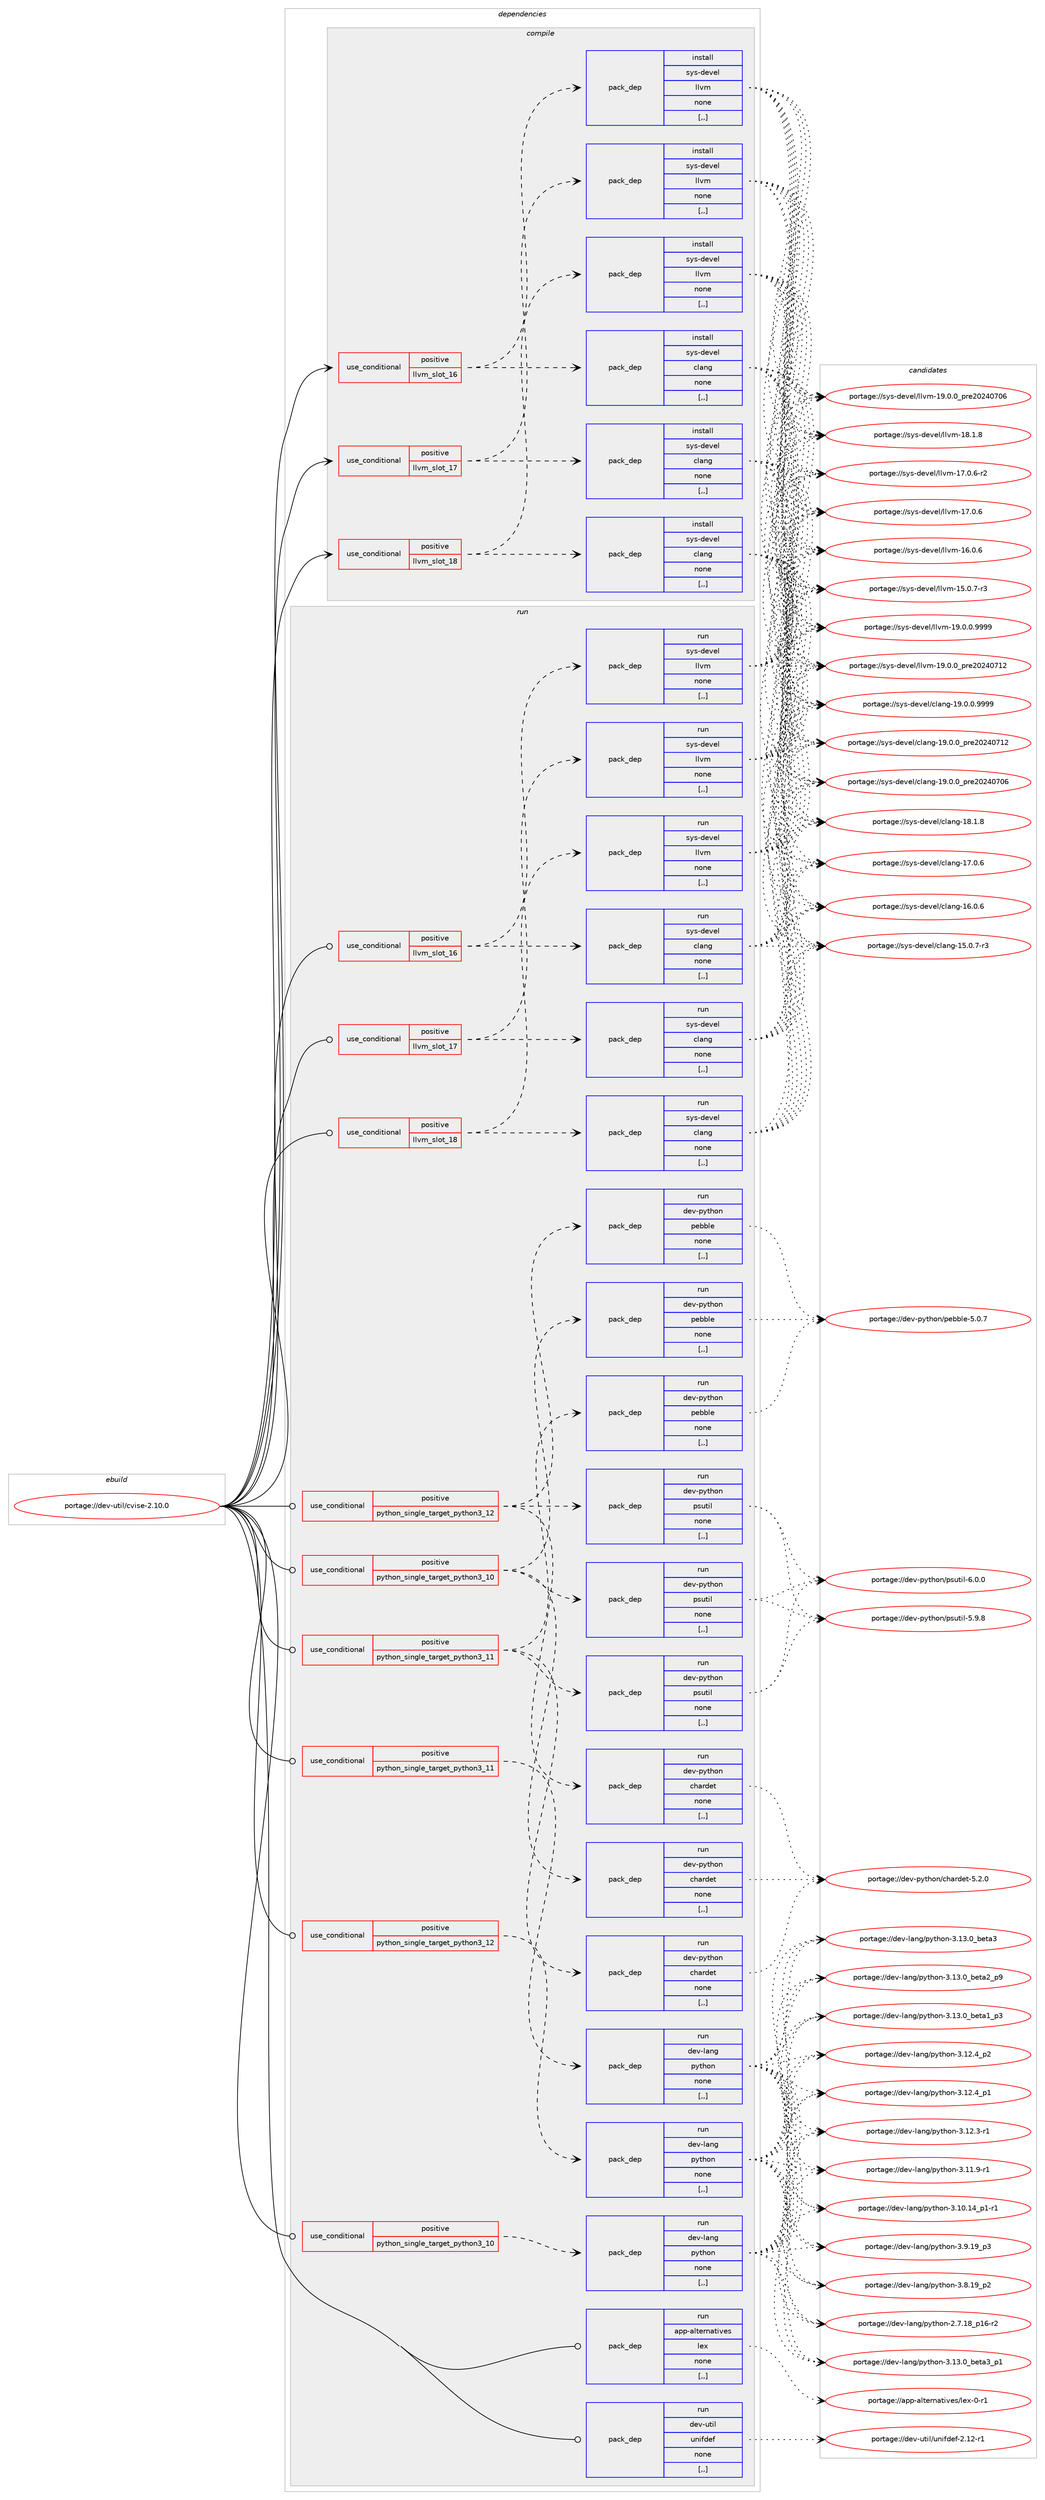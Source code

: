 digraph prolog {

# *************
# Graph options
# *************

newrank=true;
concentrate=true;
compound=true;
graph [rankdir=LR,fontname=Helvetica,fontsize=10,ranksep=1.5];#, ranksep=2.5, nodesep=0.2];
edge  [arrowhead=vee];
node  [fontname=Helvetica,fontsize=10];

# **********
# The ebuild
# **********

subgraph cluster_leftcol {
color=gray;
label=<<i>ebuild</i>>;
id [label="portage://dev-util/cvise-2.10.0", color=red, width=4, href="../dev-util/cvise-2.10.0.svg"];
}

# ****************
# The dependencies
# ****************

subgraph cluster_midcol {
color=gray;
label=<<i>dependencies</i>>;
subgraph cluster_compile {
fillcolor="#eeeeee";
style=filled;
label=<<i>compile</i>>;
subgraph cond60034 {
dependency213192 [label=<<TABLE BORDER="0" CELLBORDER="1" CELLSPACING="0" CELLPADDING="4"><TR><TD ROWSPAN="3" CELLPADDING="10">use_conditional</TD></TR><TR><TD>positive</TD></TR><TR><TD>llvm_slot_16</TD></TR></TABLE>>, shape=none, color=red];
subgraph pack151740 {
dependency213193 [label=<<TABLE BORDER="0" CELLBORDER="1" CELLSPACING="0" CELLPADDING="4" WIDTH="220"><TR><TD ROWSPAN="6" CELLPADDING="30">pack_dep</TD></TR><TR><TD WIDTH="110">install</TD></TR><TR><TD>sys-devel</TD></TR><TR><TD>clang</TD></TR><TR><TD>none</TD></TR><TR><TD>[,,]</TD></TR></TABLE>>, shape=none, color=blue];
}
dependency213192:e -> dependency213193:w [weight=20,style="dashed",arrowhead="vee"];
subgraph pack151741 {
dependency213194 [label=<<TABLE BORDER="0" CELLBORDER="1" CELLSPACING="0" CELLPADDING="4" WIDTH="220"><TR><TD ROWSPAN="6" CELLPADDING="30">pack_dep</TD></TR><TR><TD WIDTH="110">install</TD></TR><TR><TD>sys-devel</TD></TR><TR><TD>llvm</TD></TR><TR><TD>none</TD></TR><TR><TD>[,,]</TD></TR></TABLE>>, shape=none, color=blue];
}
dependency213192:e -> dependency213194:w [weight=20,style="dashed",arrowhead="vee"];
}
id:e -> dependency213192:w [weight=20,style="solid",arrowhead="vee"];
subgraph cond60035 {
dependency213195 [label=<<TABLE BORDER="0" CELLBORDER="1" CELLSPACING="0" CELLPADDING="4"><TR><TD ROWSPAN="3" CELLPADDING="10">use_conditional</TD></TR><TR><TD>positive</TD></TR><TR><TD>llvm_slot_17</TD></TR></TABLE>>, shape=none, color=red];
subgraph pack151742 {
dependency213196 [label=<<TABLE BORDER="0" CELLBORDER="1" CELLSPACING="0" CELLPADDING="4" WIDTH="220"><TR><TD ROWSPAN="6" CELLPADDING="30">pack_dep</TD></TR><TR><TD WIDTH="110">install</TD></TR><TR><TD>sys-devel</TD></TR><TR><TD>clang</TD></TR><TR><TD>none</TD></TR><TR><TD>[,,]</TD></TR></TABLE>>, shape=none, color=blue];
}
dependency213195:e -> dependency213196:w [weight=20,style="dashed",arrowhead="vee"];
subgraph pack151743 {
dependency213197 [label=<<TABLE BORDER="0" CELLBORDER="1" CELLSPACING="0" CELLPADDING="4" WIDTH="220"><TR><TD ROWSPAN="6" CELLPADDING="30">pack_dep</TD></TR><TR><TD WIDTH="110">install</TD></TR><TR><TD>sys-devel</TD></TR><TR><TD>llvm</TD></TR><TR><TD>none</TD></TR><TR><TD>[,,]</TD></TR></TABLE>>, shape=none, color=blue];
}
dependency213195:e -> dependency213197:w [weight=20,style="dashed",arrowhead="vee"];
}
id:e -> dependency213195:w [weight=20,style="solid",arrowhead="vee"];
subgraph cond60036 {
dependency213198 [label=<<TABLE BORDER="0" CELLBORDER="1" CELLSPACING="0" CELLPADDING="4"><TR><TD ROWSPAN="3" CELLPADDING="10">use_conditional</TD></TR><TR><TD>positive</TD></TR><TR><TD>llvm_slot_18</TD></TR></TABLE>>, shape=none, color=red];
subgraph pack151744 {
dependency213199 [label=<<TABLE BORDER="0" CELLBORDER="1" CELLSPACING="0" CELLPADDING="4" WIDTH="220"><TR><TD ROWSPAN="6" CELLPADDING="30">pack_dep</TD></TR><TR><TD WIDTH="110">install</TD></TR><TR><TD>sys-devel</TD></TR><TR><TD>clang</TD></TR><TR><TD>none</TD></TR><TR><TD>[,,]</TD></TR></TABLE>>, shape=none, color=blue];
}
dependency213198:e -> dependency213199:w [weight=20,style="dashed",arrowhead="vee"];
subgraph pack151745 {
dependency213200 [label=<<TABLE BORDER="0" CELLBORDER="1" CELLSPACING="0" CELLPADDING="4" WIDTH="220"><TR><TD ROWSPAN="6" CELLPADDING="30">pack_dep</TD></TR><TR><TD WIDTH="110">install</TD></TR><TR><TD>sys-devel</TD></TR><TR><TD>llvm</TD></TR><TR><TD>none</TD></TR><TR><TD>[,,]</TD></TR></TABLE>>, shape=none, color=blue];
}
dependency213198:e -> dependency213200:w [weight=20,style="dashed",arrowhead="vee"];
}
id:e -> dependency213198:w [weight=20,style="solid",arrowhead="vee"];
}
subgraph cluster_compileandrun {
fillcolor="#eeeeee";
style=filled;
label=<<i>compile and run</i>>;
}
subgraph cluster_run {
fillcolor="#eeeeee";
style=filled;
label=<<i>run</i>>;
subgraph cond60037 {
dependency213201 [label=<<TABLE BORDER="0" CELLBORDER="1" CELLSPACING="0" CELLPADDING="4"><TR><TD ROWSPAN="3" CELLPADDING="10">use_conditional</TD></TR><TR><TD>positive</TD></TR><TR><TD>llvm_slot_16</TD></TR></TABLE>>, shape=none, color=red];
subgraph pack151746 {
dependency213202 [label=<<TABLE BORDER="0" CELLBORDER="1" CELLSPACING="0" CELLPADDING="4" WIDTH="220"><TR><TD ROWSPAN="6" CELLPADDING="30">pack_dep</TD></TR><TR><TD WIDTH="110">run</TD></TR><TR><TD>sys-devel</TD></TR><TR><TD>clang</TD></TR><TR><TD>none</TD></TR><TR><TD>[,,]</TD></TR></TABLE>>, shape=none, color=blue];
}
dependency213201:e -> dependency213202:w [weight=20,style="dashed",arrowhead="vee"];
subgraph pack151747 {
dependency213203 [label=<<TABLE BORDER="0" CELLBORDER="1" CELLSPACING="0" CELLPADDING="4" WIDTH="220"><TR><TD ROWSPAN="6" CELLPADDING="30">pack_dep</TD></TR><TR><TD WIDTH="110">run</TD></TR><TR><TD>sys-devel</TD></TR><TR><TD>llvm</TD></TR><TR><TD>none</TD></TR><TR><TD>[,,]</TD></TR></TABLE>>, shape=none, color=blue];
}
dependency213201:e -> dependency213203:w [weight=20,style="dashed",arrowhead="vee"];
}
id:e -> dependency213201:w [weight=20,style="solid",arrowhead="odot"];
subgraph cond60038 {
dependency213204 [label=<<TABLE BORDER="0" CELLBORDER="1" CELLSPACING="0" CELLPADDING="4"><TR><TD ROWSPAN="3" CELLPADDING="10">use_conditional</TD></TR><TR><TD>positive</TD></TR><TR><TD>llvm_slot_17</TD></TR></TABLE>>, shape=none, color=red];
subgraph pack151748 {
dependency213205 [label=<<TABLE BORDER="0" CELLBORDER="1" CELLSPACING="0" CELLPADDING="4" WIDTH="220"><TR><TD ROWSPAN="6" CELLPADDING="30">pack_dep</TD></TR><TR><TD WIDTH="110">run</TD></TR><TR><TD>sys-devel</TD></TR><TR><TD>clang</TD></TR><TR><TD>none</TD></TR><TR><TD>[,,]</TD></TR></TABLE>>, shape=none, color=blue];
}
dependency213204:e -> dependency213205:w [weight=20,style="dashed",arrowhead="vee"];
subgraph pack151749 {
dependency213206 [label=<<TABLE BORDER="0" CELLBORDER="1" CELLSPACING="0" CELLPADDING="4" WIDTH="220"><TR><TD ROWSPAN="6" CELLPADDING="30">pack_dep</TD></TR><TR><TD WIDTH="110">run</TD></TR><TR><TD>sys-devel</TD></TR><TR><TD>llvm</TD></TR><TR><TD>none</TD></TR><TR><TD>[,,]</TD></TR></TABLE>>, shape=none, color=blue];
}
dependency213204:e -> dependency213206:w [weight=20,style="dashed",arrowhead="vee"];
}
id:e -> dependency213204:w [weight=20,style="solid",arrowhead="odot"];
subgraph cond60039 {
dependency213207 [label=<<TABLE BORDER="0" CELLBORDER="1" CELLSPACING="0" CELLPADDING="4"><TR><TD ROWSPAN="3" CELLPADDING="10">use_conditional</TD></TR><TR><TD>positive</TD></TR><TR><TD>llvm_slot_18</TD></TR></TABLE>>, shape=none, color=red];
subgraph pack151750 {
dependency213208 [label=<<TABLE BORDER="0" CELLBORDER="1" CELLSPACING="0" CELLPADDING="4" WIDTH="220"><TR><TD ROWSPAN="6" CELLPADDING="30">pack_dep</TD></TR><TR><TD WIDTH="110">run</TD></TR><TR><TD>sys-devel</TD></TR><TR><TD>clang</TD></TR><TR><TD>none</TD></TR><TR><TD>[,,]</TD></TR></TABLE>>, shape=none, color=blue];
}
dependency213207:e -> dependency213208:w [weight=20,style="dashed",arrowhead="vee"];
subgraph pack151751 {
dependency213209 [label=<<TABLE BORDER="0" CELLBORDER="1" CELLSPACING="0" CELLPADDING="4" WIDTH="220"><TR><TD ROWSPAN="6" CELLPADDING="30">pack_dep</TD></TR><TR><TD WIDTH="110">run</TD></TR><TR><TD>sys-devel</TD></TR><TR><TD>llvm</TD></TR><TR><TD>none</TD></TR><TR><TD>[,,]</TD></TR></TABLE>>, shape=none, color=blue];
}
dependency213207:e -> dependency213209:w [weight=20,style="dashed",arrowhead="vee"];
}
id:e -> dependency213207:w [weight=20,style="solid",arrowhead="odot"];
subgraph cond60040 {
dependency213210 [label=<<TABLE BORDER="0" CELLBORDER="1" CELLSPACING="0" CELLPADDING="4"><TR><TD ROWSPAN="3" CELLPADDING="10">use_conditional</TD></TR><TR><TD>positive</TD></TR><TR><TD>python_single_target_python3_10</TD></TR></TABLE>>, shape=none, color=red];
subgraph pack151752 {
dependency213211 [label=<<TABLE BORDER="0" CELLBORDER="1" CELLSPACING="0" CELLPADDING="4" WIDTH="220"><TR><TD ROWSPAN="6" CELLPADDING="30">pack_dep</TD></TR><TR><TD WIDTH="110">run</TD></TR><TR><TD>dev-lang</TD></TR><TR><TD>python</TD></TR><TR><TD>none</TD></TR><TR><TD>[,,]</TD></TR></TABLE>>, shape=none, color=blue];
}
dependency213210:e -> dependency213211:w [weight=20,style="dashed",arrowhead="vee"];
}
id:e -> dependency213210:w [weight=20,style="solid",arrowhead="odot"];
subgraph cond60041 {
dependency213212 [label=<<TABLE BORDER="0" CELLBORDER="1" CELLSPACING="0" CELLPADDING="4"><TR><TD ROWSPAN="3" CELLPADDING="10">use_conditional</TD></TR><TR><TD>positive</TD></TR><TR><TD>python_single_target_python3_10</TD></TR></TABLE>>, shape=none, color=red];
subgraph pack151753 {
dependency213213 [label=<<TABLE BORDER="0" CELLBORDER="1" CELLSPACING="0" CELLPADDING="4" WIDTH="220"><TR><TD ROWSPAN="6" CELLPADDING="30">pack_dep</TD></TR><TR><TD WIDTH="110">run</TD></TR><TR><TD>dev-python</TD></TR><TR><TD>chardet</TD></TR><TR><TD>none</TD></TR><TR><TD>[,,]</TD></TR></TABLE>>, shape=none, color=blue];
}
dependency213212:e -> dependency213213:w [weight=20,style="dashed",arrowhead="vee"];
subgraph pack151754 {
dependency213214 [label=<<TABLE BORDER="0" CELLBORDER="1" CELLSPACING="0" CELLPADDING="4" WIDTH="220"><TR><TD ROWSPAN="6" CELLPADDING="30">pack_dep</TD></TR><TR><TD WIDTH="110">run</TD></TR><TR><TD>dev-python</TD></TR><TR><TD>pebble</TD></TR><TR><TD>none</TD></TR><TR><TD>[,,]</TD></TR></TABLE>>, shape=none, color=blue];
}
dependency213212:e -> dependency213214:w [weight=20,style="dashed",arrowhead="vee"];
subgraph pack151755 {
dependency213215 [label=<<TABLE BORDER="0" CELLBORDER="1" CELLSPACING="0" CELLPADDING="4" WIDTH="220"><TR><TD ROWSPAN="6" CELLPADDING="30">pack_dep</TD></TR><TR><TD WIDTH="110">run</TD></TR><TR><TD>dev-python</TD></TR><TR><TD>psutil</TD></TR><TR><TD>none</TD></TR><TR><TD>[,,]</TD></TR></TABLE>>, shape=none, color=blue];
}
dependency213212:e -> dependency213215:w [weight=20,style="dashed",arrowhead="vee"];
}
id:e -> dependency213212:w [weight=20,style="solid",arrowhead="odot"];
subgraph cond60042 {
dependency213216 [label=<<TABLE BORDER="0" CELLBORDER="1" CELLSPACING="0" CELLPADDING="4"><TR><TD ROWSPAN="3" CELLPADDING="10">use_conditional</TD></TR><TR><TD>positive</TD></TR><TR><TD>python_single_target_python3_11</TD></TR></TABLE>>, shape=none, color=red];
subgraph pack151756 {
dependency213217 [label=<<TABLE BORDER="0" CELLBORDER="1" CELLSPACING="0" CELLPADDING="4" WIDTH="220"><TR><TD ROWSPAN="6" CELLPADDING="30">pack_dep</TD></TR><TR><TD WIDTH="110">run</TD></TR><TR><TD>dev-lang</TD></TR><TR><TD>python</TD></TR><TR><TD>none</TD></TR><TR><TD>[,,]</TD></TR></TABLE>>, shape=none, color=blue];
}
dependency213216:e -> dependency213217:w [weight=20,style="dashed",arrowhead="vee"];
}
id:e -> dependency213216:w [weight=20,style="solid",arrowhead="odot"];
subgraph cond60043 {
dependency213218 [label=<<TABLE BORDER="0" CELLBORDER="1" CELLSPACING="0" CELLPADDING="4"><TR><TD ROWSPAN="3" CELLPADDING="10">use_conditional</TD></TR><TR><TD>positive</TD></TR><TR><TD>python_single_target_python3_11</TD></TR></TABLE>>, shape=none, color=red];
subgraph pack151757 {
dependency213219 [label=<<TABLE BORDER="0" CELLBORDER="1" CELLSPACING="0" CELLPADDING="4" WIDTH="220"><TR><TD ROWSPAN="6" CELLPADDING="30">pack_dep</TD></TR><TR><TD WIDTH="110">run</TD></TR><TR><TD>dev-python</TD></TR><TR><TD>chardet</TD></TR><TR><TD>none</TD></TR><TR><TD>[,,]</TD></TR></TABLE>>, shape=none, color=blue];
}
dependency213218:e -> dependency213219:w [weight=20,style="dashed",arrowhead="vee"];
subgraph pack151758 {
dependency213220 [label=<<TABLE BORDER="0" CELLBORDER="1" CELLSPACING="0" CELLPADDING="4" WIDTH="220"><TR><TD ROWSPAN="6" CELLPADDING="30">pack_dep</TD></TR><TR><TD WIDTH="110">run</TD></TR><TR><TD>dev-python</TD></TR><TR><TD>pebble</TD></TR><TR><TD>none</TD></TR><TR><TD>[,,]</TD></TR></TABLE>>, shape=none, color=blue];
}
dependency213218:e -> dependency213220:w [weight=20,style="dashed",arrowhead="vee"];
subgraph pack151759 {
dependency213221 [label=<<TABLE BORDER="0" CELLBORDER="1" CELLSPACING="0" CELLPADDING="4" WIDTH="220"><TR><TD ROWSPAN="6" CELLPADDING="30">pack_dep</TD></TR><TR><TD WIDTH="110">run</TD></TR><TR><TD>dev-python</TD></TR><TR><TD>psutil</TD></TR><TR><TD>none</TD></TR><TR><TD>[,,]</TD></TR></TABLE>>, shape=none, color=blue];
}
dependency213218:e -> dependency213221:w [weight=20,style="dashed",arrowhead="vee"];
}
id:e -> dependency213218:w [weight=20,style="solid",arrowhead="odot"];
subgraph cond60044 {
dependency213222 [label=<<TABLE BORDER="0" CELLBORDER="1" CELLSPACING="0" CELLPADDING="4"><TR><TD ROWSPAN="3" CELLPADDING="10">use_conditional</TD></TR><TR><TD>positive</TD></TR><TR><TD>python_single_target_python3_12</TD></TR></TABLE>>, shape=none, color=red];
subgraph pack151760 {
dependency213223 [label=<<TABLE BORDER="0" CELLBORDER="1" CELLSPACING="0" CELLPADDING="4" WIDTH="220"><TR><TD ROWSPAN="6" CELLPADDING="30">pack_dep</TD></TR><TR><TD WIDTH="110">run</TD></TR><TR><TD>dev-lang</TD></TR><TR><TD>python</TD></TR><TR><TD>none</TD></TR><TR><TD>[,,]</TD></TR></TABLE>>, shape=none, color=blue];
}
dependency213222:e -> dependency213223:w [weight=20,style="dashed",arrowhead="vee"];
}
id:e -> dependency213222:w [weight=20,style="solid",arrowhead="odot"];
subgraph cond60045 {
dependency213224 [label=<<TABLE BORDER="0" CELLBORDER="1" CELLSPACING="0" CELLPADDING="4"><TR><TD ROWSPAN="3" CELLPADDING="10">use_conditional</TD></TR><TR><TD>positive</TD></TR><TR><TD>python_single_target_python3_12</TD></TR></TABLE>>, shape=none, color=red];
subgraph pack151761 {
dependency213225 [label=<<TABLE BORDER="0" CELLBORDER="1" CELLSPACING="0" CELLPADDING="4" WIDTH="220"><TR><TD ROWSPAN="6" CELLPADDING="30">pack_dep</TD></TR><TR><TD WIDTH="110">run</TD></TR><TR><TD>dev-python</TD></TR><TR><TD>chardet</TD></TR><TR><TD>none</TD></TR><TR><TD>[,,]</TD></TR></TABLE>>, shape=none, color=blue];
}
dependency213224:e -> dependency213225:w [weight=20,style="dashed",arrowhead="vee"];
subgraph pack151762 {
dependency213226 [label=<<TABLE BORDER="0" CELLBORDER="1" CELLSPACING="0" CELLPADDING="4" WIDTH="220"><TR><TD ROWSPAN="6" CELLPADDING="30">pack_dep</TD></TR><TR><TD WIDTH="110">run</TD></TR><TR><TD>dev-python</TD></TR><TR><TD>pebble</TD></TR><TR><TD>none</TD></TR><TR><TD>[,,]</TD></TR></TABLE>>, shape=none, color=blue];
}
dependency213224:e -> dependency213226:w [weight=20,style="dashed",arrowhead="vee"];
subgraph pack151763 {
dependency213227 [label=<<TABLE BORDER="0" CELLBORDER="1" CELLSPACING="0" CELLPADDING="4" WIDTH="220"><TR><TD ROWSPAN="6" CELLPADDING="30">pack_dep</TD></TR><TR><TD WIDTH="110">run</TD></TR><TR><TD>dev-python</TD></TR><TR><TD>psutil</TD></TR><TR><TD>none</TD></TR><TR><TD>[,,]</TD></TR></TABLE>>, shape=none, color=blue];
}
dependency213224:e -> dependency213227:w [weight=20,style="dashed",arrowhead="vee"];
}
id:e -> dependency213224:w [weight=20,style="solid",arrowhead="odot"];
subgraph pack151764 {
dependency213228 [label=<<TABLE BORDER="0" CELLBORDER="1" CELLSPACING="0" CELLPADDING="4" WIDTH="220"><TR><TD ROWSPAN="6" CELLPADDING="30">pack_dep</TD></TR><TR><TD WIDTH="110">run</TD></TR><TR><TD>app-alternatives</TD></TR><TR><TD>lex</TD></TR><TR><TD>none</TD></TR><TR><TD>[,,]</TD></TR></TABLE>>, shape=none, color=blue];
}
id:e -> dependency213228:w [weight=20,style="solid",arrowhead="odot"];
subgraph pack151765 {
dependency213229 [label=<<TABLE BORDER="0" CELLBORDER="1" CELLSPACING="0" CELLPADDING="4" WIDTH="220"><TR><TD ROWSPAN="6" CELLPADDING="30">pack_dep</TD></TR><TR><TD WIDTH="110">run</TD></TR><TR><TD>dev-util</TD></TR><TR><TD>unifdef</TD></TR><TR><TD>none</TD></TR><TR><TD>[,,]</TD></TR></TABLE>>, shape=none, color=blue];
}
id:e -> dependency213229:w [weight=20,style="solid",arrowhead="odot"];
}
}

# **************
# The candidates
# **************

subgraph cluster_choices {
rank=same;
color=gray;
label=<<i>candidates</i>>;

subgraph choice151740 {
color=black;
nodesep=1;
choice11512111545100101118101108479910897110103454957464846484657575757 [label="portage://sys-devel/clang-19.0.0.9999", color=red, width=4,href="../sys-devel/clang-19.0.0.9999.svg"];
choice1151211154510010111810110847991089711010345495746484648951121141015048505248554950 [label="portage://sys-devel/clang-19.0.0_pre20240712", color=red, width=4,href="../sys-devel/clang-19.0.0_pre20240712.svg"];
choice1151211154510010111810110847991089711010345495746484648951121141015048505248554854 [label="portage://sys-devel/clang-19.0.0_pre20240706", color=red, width=4,href="../sys-devel/clang-19.0.0_pre20240706.svg"];
choice1151211154510010111810110847991089711010345495646494656 [label="portage://sys-devel/clang-18.1.8", color=red, width=4,href="../sys-devel/clang-18.1.8.svg"];
choice1151211154510010111810110847991089711010345495546484654 [label="portage://sys-devel/clang-17.0.6", color=red, width=4,href="../sys-devel/clang-17.0.6.svg"];
choice1151211154510010111810110847991089711010345495446484654 [label="portage://sys-devel/clang-16.0.6", color=red, width=4,href="../sys-devel/clang-16.0.6.svg"];
choice11512111545100101118101108479910897110103454953464846554511451 [label="portage://sys-devel/clang-15.0.7-r3", color=red, width=4,href="../sys-devel/clang-15.0.7-r3.svg"];
dependency213193:e -> choice11512111545100101118101108479910897110103454957464846484657575757:w [style=dotted,weight="100"];
dependency213193:e -> choice1151211154510010111810110847991089711010345495746484648951121141015048505248554950:w [style=dotted,weight="100"];
dependency213193:e -> choice1151211154510010111810110847991089711010345495746484648951121141015048505248554854:w [style=dotted,weight="100"];
dependency213193:e -> choice1151211154510010111810110847991089711010345495646494656:w [style=dotted,weight="100"];
dependency213193:e -> choice1151211154510010111810110847991089711010345495546484654:w [style=dotted,weight="100"];
dependency213193:e -> choice1151211154510010111810110847991089711010345495446484654:w [style=dotted,weight="100"];
dependency213193:e -> choice11512111545100101118101108479910897110103454953464846554511451:w [style=dotted,weight="100"];
}
subgraph choice151741 {
color=black;
nodesep=1;
choice1151211154510010111810110847108108118109454957464846484657575757 [label="portage://sys-devel/llvm-19.0.0.9999", color=red, width=4,href="../sys-devel/llvm-19.0.0.9999.svg"];
choice115121115451001011181011084710810811810945495746484648951121141015048505248554950 [label="portage://sys-devel/llvm-19.0.0_pre20240712", color=red, width=4,href="../sys-devel/llvm-19.0.0_pre20240712.svg"];
choice115121115451001011181011084710810811810945495746484648951121141015048505248554854 [label="portage://sys-devel/llvm-19.0.0_pre20240706", color=red, width=4,href="../sys-devel/llvm-19.0.0_pre20240706.svg"];
choice115121115451001011181011084710810811810945495646494656 [label="portage://sys-devel/llvm-18.1.8", color=red, width=4,href="../sys-devel/llvm-18.1.8.svg"];
choice1151211154510010111810110847108108118109454955464846544511450 [label="portage://sys-devel/llvm-17.0.6-r2", color=red, width=4,href="../sys-devel/llvm-17.0.6-r2.svg"];
choice115121115451001011181011084710810811810945495546484654 [label="portage://sys-devel/llvm-17.0.6", color=red, width=4,href="../sys-devel/llvm-17.0.6.svg"];
choice115121115451001011181011084710810811810945495446484654 [label="portage://sys-devel/llvm-16.0.6", color=red, width=4,href="../sys-devel/llvm-16.0.6.svg"];
choice1151211154510010111810110847108108118109454953464846554511451 [label="portage://sys-devel/llvm-15.0.7-r3", color=red, width=4,href="../sys-devel/llvm-15.0.7-r3.svg"];
dependency213194:e -> choice1151211154510010111810110847108108118109454957464846484657575757:w [style=dotted,weight="100"];
dependency213194:e -> choice115121115451001011181011084710810811810945495746484648951121141015048505248554950:w [style=dotted,weight="100"];
dependency213194:e -> choice115121115451001011181011084710810811810945495746484648951121141015048505248554854:w [style=dotted,weight="100"];
dependency213194:e -> choice115121115451001011181011084710810811810945495646494656:w [style=dotted,weight="100"];
dependency213194:e -> choice1151211154510010111810110847108108118109454955464846544511450:w [style=dotted,weight="100"];
dependency213194:e -> choice115121115451001011181011084710810811810945495546484654:w [style=dotted,weight="100"];
dependency213194:e -> choice115121115451001011181011084710810811810945495446484654:w [style=dotted,weight="100"];
dependency213194:e -> choice1151211154510010111810110847108108118109454953464846554511451:w [style=dotted,weight="100"];
}
subgraph choice151742 {
color=black;
nodesep=1;
choice11512111545100101118101108479910897110103454957464846484657575757 [label="portage://sys-devel/clang-19.0.0.9999", color=red, width=4,href="../sys-devel/clang-19.0.0.9999.svg"];
choice1151211154510010111810110847991089711010345495746484648951121141015048505248554950 [label="portage://sys-devel/clang-19.0.0_pre20240712", color=red, width=4,href="../sys-devel/clang-19.0.0_pre20240712.svg"];
choice1151211154510010111810110847991089711010345495746484648951121141015048505248554854 [label="portage://sys-devel/clang-19.0.0_pre20240706", color=red, width=4,href="../sys-devel/clang-19.0.0_pre20240706.svg"];
choice1151211154510010111810110847991089711010345495646494656 [label="portage://sys-devel/clang-18.1.8", color=red, width=4,href="../sys-devel/clang-18.1.8.svg"];
choice1151211154510010111810110847991089711010345495546484654 [label="portage://sys-devel/clang-17.0.6", color=red, width=4,href="../sys-devel/clang-17.0.6.svg"];
choice1151211154510010111810110847991089711010345495446484654 [label="portage://sys-devel/clang-16.0.6", color=red, width=4,href="../sys-devel/clang-16.0.6.svg"];
choice11512111545100101118101108479910897110103454953464846554511451 [label="portage://sys-devel/clang-15.0.7-r3", color=red, width=4,href="../sys-devel/clang-15.0.7-r3.svg"];
dependency213196:e -> choice11512111545100101118101108479910897110103454957464846484657575757:w [style=dotted,weight="100"];
dependency213196:e -> choice1151211154510010111810110847991089711010345495746484648951121141015048505248554950:w [style=dotted,weight="100"];
dependency213196:e -> choice1151211154510010111810110847991089711010345495746484648951121141015048505248554854:w [style=dotted,weight="100"];
dependency213196:e -> choice1151211154510010111810110847991089711010345495646494656:w [style=dotted,weight="100"];
dependency213196:e -> choice1151211154510010111810110847991089711010345495546484654:w [style=dotted,weight="100"];
dependency213196:e -> choice1151211154510010111810110847991089711010345495446484654:w [style=dotted,weight="100"];
dependency213196:e -> choice11512111545100101118101108479910897110103454953464846554511451:w [style=dotted,weight="100"];
}
subgraph choice151743 {
color=black;
nodesep=1;
choice1151211154510010111810110847108108118109454957464846484657575757 [label="portage://sys-devel/llvm-19.0.0.9999", color=red, width=4,href="../sys-devel/llvm-19.0.0.9999.svg"];
choice115121115451001011181011084710810811810945495746484648951121141015048505248554950 [label="portage://sys-devel/llvm-19.0.0_pre20240712", color=red, width=4,href="../sys-devel/llvm-19.0.0_pre20240712.svg"];
choice115121115451001011181011084710810811810945495746484648951121141015048505248554854 [label="portage://sys-devel/llvm-19.0.0_pre20240706", color=red, width=4,href="../sys-devel/llvm-19.0.0_pre20240706.svg"];
choice115121115451001011181011084710810811810945495646494656 [label="portage://sys-devel/llvm-18.1.8", color=red, width=4,href="../sys-devel/llvm-18.1.8.svg"];
choice1151211154510010111810110847108108118109454955464846544511450 [label="portage://sys-devel/llvm-17.0.6-r2", color=red, width=4,href="../sys-devel/llvm-17.0.6-r2.svg"];
choice115121115451001011181011084710810811810945495546484654 [label="portage://sys-devel/llvm-17.0.6", color=red, width=4,href="../sys-devel/llvm-17.0.6.svg"];
choice115121115451001011181011084710810811810945495446484654 [label="portage://sys-devel/llvm-16.0.6", color=red, width=4,href="../sys-devel/llvm-16.0.6.svg"];
choice1151211154510010111810110847108108118109454953464846554511451 [label="portage://sys-devel/llvm-15.0.7-r3", color=red, width=4,href="../sys-devel/llvm-15.0.7-r3.svg"];
dependency213197:e -> choice1151211154510010111810110847108108118109454957464846484657575757:w [style=dotted,weight="100"];
dependency213197:e -> choice115121115451001011181011084710810811810945495746484648951121141015048505248554950:w [style=dotted,weight="100"];
dependency213197:e -> choice115121115451001011181011084710810811810945495746484648951121141015048505248554854:w [style=dotted,weight="100"];
dependency213197:e -> choice115121115451001011181011084710810811810945495646494656:w [style=dotted,weight="100"];
dependency213197:e -> choice1151211154510010111810110847108108118109454955464846544511450:w [style=dotted,weight="100"];
dependency213197:e -> choice115121115451001011181011084710810811810945495546484654:w [style=dotted,weight="100"];
dependency213197:e -> choice115121115451001011181011084710810811810945495446484654:w [style=dotted,weight="100"];
dependency213197:e -> choice1151211154510010111810110847108108118109454953464846554511451:w [style=dotted,weight="100"];
}
subgraph choice151744 {
color=black;
nodesep=1;
choice11512111545100101118101108479910897110103454957464846484657575757 [label="portage://sys-devel/clang-19.0.0.9999", color=red, width=4,href="../sys-devel/clang-19.0.0.9999.svg"];
choice1151211154510010111810110847991089711010345495746484648951121141015048505248554950 [label="portage://sys-devel/clang-19.0.0_pre20240712", color=red, width=4,href="../sys-devel/clang-19.0.0_pre20240712.svg"];
choice1151211154510010111810110847991089711010345495746484648951121141015048505248554854 [label="portage://sys-devel/clang-19.0.0_pre20240706", color=red, width=4,href="../sys-devel/clang-19.0.0_pre20240706.svg"];
choice1151211154510010111810110847991089711010345495646494656 [label="portage://sys-devel/clang-18.1.8", color=red, width=4,href="../sys-devel/clang-18.1.8.svg"];
choice1151211154510010111810110847991089711010345495546484654 [label="portage://sys-devel/clang-17.0.6", color=red, width=4,href="../sys-devel/clang-17.0.6.svg"];
choice1151211154510010111810110847991089711010345495446484654 [label="portage://sys-devel/clang-16.0.6", color=red, width=4,href="../sys-devel/clang-16.0.6.svg"];
choice11512111545100101118101108479910897110103454953464846554511451 [label="portage://sys-devel/clang-15.0.7-r3", color=red, width=4,href="../sys-devel/clang-15.0.7-r3.svg"];
dependency213199:e -> choice11512111545100101118101108479910897110103454957464846484657575757:w [style=dotted,weight="100"];
dependency213199:e -> choice1151211154510010111810110847991089711010345495746484648951121141015048505248554950:w [style=dotted,weight="100"];
dependency213199:e -> choice1151211154510010111810110847991089711010345495746484648951121141015048505248554854:w [style=dotted,weight="100"];
dependency213199:e -> choice1151211154510010111810110847991089711010345495646494656:w [style=dotted,weight="100"];
dependency213199:e -> choice1151211154510010111810110847991089711010345495546484654:w [style=dotted,weight="100"];
dependency213199:e -> choice1151211154510010111810110847991089711010345495446484654:w [style=dotted,weight="100"];
dependency213199:e -> choice11512111545100101118101108479910897110103454953464846554511451:w [style=dotted,weight="100"];
}
subgraph choice151745 {
color=black;
nodesep=1;
choice1151211154510010111810110847108108118109454957464846484657575757 [label="portage://sys-devel/llvm-19.0.0.9999", color=red, width=4,href="../sys-devel/llvm-19.0.0.9999.svg"];
choice115121115451001011181011084710810811810945495746484648951121141015048505248554950 [label="portage://sys-devel/llvm-19.0.0_pre20240712", color=red, width=4,href="../sys-devel/llvm-19.0.0_pre20240712.svg"];
choice115121115451001011181011084710810811810945495746484648951121141015048505248554854 [label="portage://sys-devel/llvm-19.0.0_pre20240706", color=red, width=4,href="../sys-devel/llvm-19.0.0_pre20240706.svg"];
choice115121115451001011181011084710810811810945495646494656 [label="portage://sys-devel/llvm-18.1.8", color=red, width=4,href="../sys-devel/llvm-18.1.8.svg"];
choice1151211154510010111810110847108108118109454955464846544511450 [label="portage://sys-devel/llvm-17.0.6-r2", color=red, width=4,href="../sys-devel/llvm-17.0.6-r2.svg"];
choice115121115451001011181011084710810811810945495546484654 [label="portage://sys-devel/llvm-17.0.6", color=red, width=4,href="../sys-devel/llvm-17.0.6.svg"];
choice115121115451001011181011084710810811810945495446484654 [label="portage://sys-devel/llvm-16.0.6", color=red, width=4,href="../sys-devel/llvm-16.0.6.svg"];
choice1151211154510010111810110847108108118109454953464846554511451 [label="portage://sys-devel/llvm-15.0.7-r3", color=red, width=4,href="../sys-devel/llvm-15.0.7-r3.svg"];
dependency213200:e -> choice1151211154510010111810110847108108118109454957464846484657575757:w [style=dotted,weight="100"];
dependency213200:e -> choice115121115451001011181011084710810811810945495746484648951121141015048505248554950:w [style=dotted,weight="100"];
dependency213200:e -> choice115121115451001011181011084710810811810945495746484648951121141015048505248554854:w [style=dotted,weight="100"];
dependency213200:e -> choice115121115451001011181011084710810811810945495646494656:w [style=dotted,weight="100"];
dependency213200:e -> choice1151211154510010111810110847108108118109454955464846544511450:w [style=dotted,weight="100"];
dependency213200:e -> choice115121115451001011181011084710810811810945495546484654:w [style=dotted,weight="100"];
dependency213200:e -> choice115121115451001011181011084710810811810945495446484654:w [style=dotted,weight="100"];
dependency213200:e -> choice1151211154510010111810110847108108118109454953464846554511451:w [style=dotted,weight="100"];
}
subgraph choice151746 {
color=black;
nodesep=1;
choice11512111545100101118101108479910897110103454957464846484657575757 [label="portage://sys-devel/clang-19.0.0.9999", color=red, width=4,href="../sys-devel/clang-19.0.0.9999.svg"];
choice1151211154510010111810110847991089711010345495746484648951121141015048505248554950 [label="portage://sys-devel/clang-19.0.0_pre20240712", color=red, width=4,href="../sys-devel/clang-19.0.0_pre20240712.svg"];
choice1151211154510010111810110847991089711010345495746484648951121141015048505248554854 [label="portage://sys-devel/clang-19.0.0_pre20240706", color=red, width=4,href="../sys-devel/clang-19.0.0_pre20240706.svg"];
choice1151211154510010111810110847991089711010345495646494656 [label="portage://sys-devel/clang-18.1.8", color=red, width=4,href="../sys-devel/clang-18.1.8.svg"];
choice1151211154510010111810110847991089711010345495546484654 [label="portage://sys-devel/clang-17.0.6", color=red, width=4,href="../sys-devel/clang-17.0.6.svg"];
choice1151211154510010111810110847991089711010345495446484654 [label="portage://sys-devel/clang-16.0.6", color=red, width=4,href="../sys-devel/clang-16.0.6.svg"];
choice11512111545100101118101108479910897110103454953464846554511451 [label="portage://sys-devel/clang-15.0.7-r3", color=red, width=4,href="../sys-devel/clang-15.0.7-r3.svg"];
dependency213202:e -> choice11512111545100101118101108479910897110103454957464846484657575757:w [style=dotted,weight="100"];
dependency213202:e -> choice1151211154510010111810110847991089711010345495746484648951121141015048505248554950:w [style=dotted,weight="100"];
dependency213202:e -> choice1151211154510010111810110847991089711010345495746484648951121141015048505248554854:w [style=dotted,weight="100"];
dependency213202:e -> choice1151211154510010111810110847991089711010345495646494656:w [style=dotted,weight="100"];
dependency213202:e -> choice1151211154510010111810110847991089711010345495546484654:w [style=dotted,weight="100"];
dependency213202:e -> choice1151211154510010111810110847991089711010345495446484654:w [style=dotted,weight="100"];
dependency213202:e -> choice11512111545100101118101108479910897110103454953464846554511451:w [style=dotted,weight="100"];
}
subgraph choice151747 {
color=black;
nodesep=1;
choice1151211154510010111810110847108108118109454957464846484657575757 [label="portage://sys-devel/llvm-19.0.0.9999", color=red, width=4,href="../sys-devel/llvm-19.0.0.9999.svg"];
choice115121115451001011181011084710810811810945495746484648951121141015048505248554950 [label="portage://sys-devel/llvm-19.0.0_pre20240712", color=red, width=4,href="../sys-devel/llvm-19.0.0_pre20240712.svg"];
choice115121115451001011181011084710810811810945495746484648951121141015048505248554854 [label="portage://sys-devel/llvm-19.0.0_pre20240706", color=red, width=4,href="../sys-devel/llvm-19.0.0_pre20240706.svg"];
choice115121115451001011181011084710810811810945495646494656 [label="portage://sys-devel/llvm-18.1.8", color=red, width=4,href="../sys-devel/llvm-18.1.8.svg"];
choice1151211154510010111810110847108108118109454955464846544511450 [label="portage://sys-devel/llvm-17.0.6-r2", color=red, width=4,href="../sys-devel/llvm-17.0.6-r2.svg"];
choice115121115451001011181011084710810811810945495546484654 [label="portage://sys-devel/llvm-17.0.6", color=red, width=4,href="../sys-devel/llvm-17.0.6.svg"];
choice115121115451001011181011084710810811810945495446484654 [label="portage://sys-devel/llvm-16.0.6", color=red, width=4,href="../sys-devel/llvm-16.0.6.svg"];
choice1151211154510010111810110847108108118109454953464846554511451 [label="portage://sys-devel/llvm-15.0.7-r3", color=red, width=4,href="../sys-devel/llvm-15.0.7-r3.svg"];
dependency213203:e -> choice1151211154510010111810110847108108118109454957464846484657575757:w [style=dotted,weight="100"];
dependency213203:e -> choice115121115451001011181011084710810811810945495746484648951121141015048505248554950:w [style=dotted,weight="100"];
dependency213203:e -> choice115121115451001011181011084710810811810945495746484648951121141015048505248554854:w [style=dotted,weight="100"];
dependency213203:e -> choice115121115451001011181011084710810811810945495646494656:w [style=dotted,weight="100"];
dependency213203:e -> choice1151211154510010111810110847108108118109454955464846544511450:w [style=dotted,weight="100"];
dependency213203:e -> choice115121115451001011181011084710810811810945495546484654:w [style=dotted,weight="100"];
dependency213203:e -> choice115121115451001011181011084710810811810945495446484654:w [style=dotted,weight="100"];
dependency213203:e -> choice1151211154510010111810110847108108118109454953464846554511451:w [style=dotted,weight="100"];
}
subgraph choice151748 {
color=black;
nodesep=1;
choice11512111545100101118101108479910897110103454957464846484657575757 [label="portage://sys-devel/clang-19.0.0.9999", color=red, width=4,href="../sys-devel/clang-19.0.0.9999.svg"];
choice1151211154510010111810110847991089711010345495746484648951121141015048505248554950 [label="portage://sys-devel/clang-19.0.0_pre20240712", color=red, width=4,href="../sys-devel/clang-19.0.0_pre20240712.svg"];
choice1151211154510010111810110847991089711010345495746484648951121141015048505248554854 [label="portage://sys-devel/clang-19.0.0_pre20240706", color=red, width=4,href="../sys-devel/clang-19.0.0_pre20240706.svg"];
choice1151211154510010111810110847991089711010345495646494656 [label="portage://sys-devel/clang-18.1.8", color=red, width=4,href="../sys-devel/clang-18.1.8.svg"];
choice1151211154510010111810110847991089711010345495546484654 [label="portage://sys-devel/clang-17.0.6", color=red, width=4,href="../sys-devel/clang-17.0.6.svg"];
choice1151211154510010111810110847991089711010345495446484654 [label="portage://sys-devel/clang-16.0.6", color=red, width=4,href="../sys-devel/clang-16.0.6.svg"];
choice11512111545100101118101108479910897110103454953464846554511451 [label="portage://sys-devel/clang-15.0.7-r3", color=red, width=4,href="../sys-devel/clang-15.0.7-r3.svg"];
dependency213205:e -> choice11512111545100101118101108479910897110103454957464846484657575757:w [style=dotted,weight="100"];
dependency213205:e -> choice1151211154510010111810110847991089711010345495746484648951121141015048505248554950:w [style=dotted,weight="100"];
dependency213205:e -> choice1151211154510010111810110847991089711010345495746484648951121141015048505248554854:w [style=dotted,weight="100"];
dependency213205:e -> choice1151211154510010111810110847991089711010345495646494656:w [style=dotted,weight="100"];
dependency213205:e -> choice1151211154510010111810110847991089711010345495546484654:w [style=dotted,weight="100"];
dependency213205:e -> choice1151211154510010111810110847991089711010345495446484654:w [style=dotted,weight="100"];
dependency213205:e -> choice11512111545100101118101108479910897110103454953464846554511451:w [style=dotted,weight="100"];
}
subgraph choice151749 {
color=black;
nodesep=1;
choice1151211154510010111810110847108108118109454957464846484657575757 [label="portage://sys-devel/llvm-19.0.0.9999", color=red, width=4,href="../sys-devel/llvm-19.0.0.9999.svg"];
choice115121115451001011181011084710810811810945495746484648951121141015048505248554950 [label="portage://sys-devel/llvm-19.0.0_pre20240712", color=red, width=4,href="../sys-devel/llvm-19.0.0_pre20240712.svg"];
choice115121115451001011181011084710810811810945495746484648951121141015048505248554854 [label="portage://sys-devel/llvm-19.0.0_pre20240706", color=red, width=4,href="../sys-devel/llvm-19.0.0_pre20240706.svg"];
choice115121115451001011181011084710810811810945495646494656 [label="portage://sys-devel/llvm-18.1.8", color=red, width=4,href="../sys-devel/llvm-18.1.8.svg"];
choice1151211154510010111810110847108108118109454955464846544511450 [label="portage://sys-devel/llvm-17.0.6-r2", color=red, width=4,href="../sys-devel/llvm-17.0.6-r2.svg"];
choice115121115451001011181011084710810811810945495546484654 [label="portage://sys-devel/llvm-17.0.6", color=red, width=4,href="../sys-devel/llvm-17.0.6.svg"];
choice115121115451001011181011084710810811810945495446484654 [label="portage://sys-devel/llvm-16.0.6", color=red, width=4,href="../sys-devel/llvm-16.0.6.svg"];
choice1151211154510010111810110847108108118109454953464846554511451 [label="portage://sys-devel/llvm-15.0.7-r3", color=red, width=4,href="../sys-devel/llvm-15.0.7-r3.svg"];
dependency213206:e -> choice1151211154510010111810110847108108118109454957464846484657575757:w [style=dotted,weight="100"];
dependency213206:e -> choice115121115451001011181011084710810811810945495746484648951121141015048505248554950:w [style=dotted,weight="100"];
dependency213206:e -> choice115121115451001011181011084710810811810945495746484648951121141015048505248554854:w [style=dotted,weight="100"];
dependency213206:e -> choice115121115451001011181011084710810811810945495646494656:w [style=dotted,weight="100"];
dependency213206:e -> choice1151211154510010111810110847108108118109454955464846544511450:w [style=dotted,weight="100"];
dependency213206:e -> choice115121115451001011181011084710810811810945495546484654:w [style=dotted,weight="100"];
dependency213206:e -> choice115121115451001011181011084710810811810945495446484654:w [style=dotted,weight="100"];
dependency213206:e -> choice1151211154510010111810110847108108118109454953464846554511451:w [style=dotted,weight="100"];
}
subgraph choice151750 {
color=black;
nodesep=1;
choice11512111545100101118101108479910897110103454957464846484657575757 [label="portage://sys-devel/clang-19.0.0.9999", color=red, width=4,href="../sys-devel/clang-19.0.0.9999.svg"];
choice1151211154510010111810110847991089711010345495746484648951121141015048505248554950 [label="portage://sys-devel/clang-19.0.0_pre20240712", color=red, width=4,href="../sys-devel/clang-19.0.0_pre20240712.svg"];
choice1151211154510010111810110847991089711010345495746484648951121141015048505248554854 [label="portage://sys-devel/clang-19.0.0_pre20240706", color=red, width=4,href="../sys-devel/clang-19.0.0_pre20240706.svg"];
choice1151211154510010111810110847991089711010345495646494656 [label="portage://sys-devel/clang-18.1.8", color=red, width=4,href="../sys-devel/clang-18.1.8.svg"];
choice1151211154510010111810110847991089711010345495546484654 [label="portage://sys-devel/clang-17.0.6", color=red, width=4,href="../sys-devel/clang-17.0.6.svg"];
choice1151211154510010111810110847991089711010345495446484654 [label="portage://sys-devel/clang-16.0.6", color=red, width=4,href="../sys-devel/clang-16.0.6.svg"];
choice11512111545100101118101108479910897110103454953464846554511451 [label="portage://sys-devel/clang-15.0.7-r3", color=red, width=4,href="../sys-devel/clang-15.0.7-r3.svg"];
dependency213208:e -> choice11512111545100101118101108479910897110103454957464846484657575757:w [style=dotted,weight="100"];
dependency213208:e -> choice1151211154510010111810110847991089711010345495746484648951121141015048505248554950:w [style=dotted,weight="100"];
dependency213208:e -> choice1151211154510010111810110847991089711010345495746484648951121141015048505248554854:w [style=dotted,weight="100"];
dependency213208:e -> choice1151211154510010111810110847991089711010345495646494656:w [style=dotted,weight="100"];
dependency213208:e -> choice1151211154510010111810110847991089711010345495546484654:w [style=dotted,weight="100"];
dependency213208:e -> choice1151211154510010111810110847991089711010345495446484654:w [style=dotted,weight="100"];
dependency213208:e -> choice11512111545100101118101108479910897110103454953464846554511451:w [style=dotted,weight="100"];
}
subgraph choice151751 {
color=black;
nodesep=1;
choice1151211154510010111810110847108108118109454957464846484657575757 [label="portage://sys-devel/llvm-19.0.0.9999", color=red, width=4,href="../sys-devel/llvm-19.0.0.9999.svg"];
choice115121115451001011181011084710810811810945495746484648951121141015048505248554950 [label="portage://sys-devel/llvm-19.0.0_pre20240712", color=red, width=4,href="../sys-devel/llvm-19.0.0_pre20240712.svg"];
choice115121115451001011181011084710810811810945495746484648951121141015048505248554854 [label="portage://sys-devel/llvm-19.0.0_pre20240706", color=red, width=4,href="../sys-devel/llvm-19.0.0_pre20240706.svg"];
choice115121115451001011181011084710810811810945495646494656 [label="portage://sys-devel/llvm-18.1.8", color=red, width=4,href="../sys-devel/llvm-18.1.8.svg"];
choice1151211154510010111810110847108108118109454955464846544511450 [label="portage://sys-devel/llvm-17.0.6-r2", color=red, width=4,href="../sys-devel/llvm-17.0.6-r2.svg"];
choice115121115451001011181011084710810811810945495546484654 [label="portage://sys-devel/llvm-17.0.6", color=red, width=4,href="../sys-devel/llvm-17.0.6.svg"];
choice115121115451001011181011084710810811810945495446484654 [label="portage://sys-devel/llvm-16.0.6", color=red, width=4,href="../sys-devel/llvm-16.0.6.svg"];
choice1151211154510010111810110847108108118109454953464846554511451 [label="portage://sys-devel/llvm-15.0.7-r3", color=red, width=4,href="../sys-devel/llvm-15.0.7-r3.svg"];
dependency213209:e -> choice1151211154510010111810110847108108118109454957464846484657575757:w [style=dotted,weight="100"];
dependency213209:e -> choice115121115451001011181011084710810811810945495746484648951121141015048505248554950:w [style=dotted,weight="100"];
dependency213209:e -> choice115121115451001011181011084710810811810945495746484648951121141015048505248554854:w [style=dotted,weight="100"];
dependency213209:e -> choice115121115451001011181011084710810811810945495646494656:w [style=dotted,weight="100"];
dependency213209:e -> choice1151211154510010111810110847108108118109454955464846544511450:w [style=dotted,weight="100"];
dependency213209:e -> choice115121115451001011181011084710810811810945495546484654:w [style=dotted,weight="100"];
dependency213209:e -> choice115121115451001011181011084710810811810945495446484654:w [style=dotted,weight="100"];
dependency213209:e -> choice1151211154510010111810110847108108118109454953464846554511451:w [style=dotted,weight="100"];
}
subgraph choice151752 {
color=black;
nodesep=1;
choice10010111845108971101034711212111610411111045514649514648959810111697519511249 [label="portage://dev-lang/python-3.13.0_beta3_p1", color=red, width=4,href="../dev-lang/python-3.13.0_beta3_p1.svg"];
choice1001011184510897110103471121211161041111104551464951464895981011169751 [label="portage://dev-lang/python-3.13.0_beta3", color=red, width=4,href="../dev-lang/python-3.13.0_beta3.svg"];
choice10010111845108971101034711212111610411111045514649514648959810111697509511257 [label="portage://dev-lang/python-3.13.0_beta2_p9", color=red, width=4,href="../dev-lang/python-3.13.0_beta2_p9.svg"];
choice10010111845108971101034711212111610411111045514649514648959810111697499511251 [label="portage://dev-lang/python-3.13.0_beta1_p3", color=red, width=4,href="../dev-lang/python-3.13.0_beta1_p3.svg"];
choice100101118451089711010347112121116104111110455146495046529511250 [label="portage://dev-lang/python-3.12.4_p2", color=red, width=4,href="../dev-lang/python-3.12.4_p2.svg"];
choice100101118451089711010347112121116104111110455146495046529511249 [label="portage://dev-lang/python-3.12.4_p1", color=red, width=4,href="../dev-lang/python-3.12.4_p1.svg"];
choice100101118451089711010347112121116104111110455146495046514511449 [label="portage://dev-lang/python-3.12.3-r1", color=red, width=4,href="../dev-lang/python-3.12.3-r1.svg"];
choice100101118451089711010347112121116104111110455146494946574511449 [label="portage://dev-lang/python-3.11.9-r1", color=red, width=4,href="../dev-lang/python-3.11.9-r1.svg"];
choice100101118451089711010347112121116104111110455146494846495295112494511449 [label="portage://dev-lang/python-3.10.14_p1-r1", color=red, width=4,href="../dev-lang/python-3.10.14_p1-r1.svg"];
choice100101118451089711010347112121116104111110455146574649579511251 [label="portage://dev-lang/python-3.9.19_p3", color=red, width=4,href="../dev-lang/python-3.9.19_p3.svg"];
choice100101118451089711010347112121116104111110455146564649579511250 [label="portage://dev-lang/python-3.8.19_p2", color=red, width=4,href="../dev-lang/python-3.8.19_p2.svg"];
choice100101118451089711010347112121116104111110455046554649569511249544511450 [label="portage://dev-lang/python-2.7.18_p16-r2", color=red, width=4,href="../dev-lang/python-2.7.18_p16-r2.svg"];
dependency213211:e -> choice10010111845108971101034711212111610411111045514649514648959810111697519511249:w [style=dotted,weight="100"];
dependency213211:e -> choice1001011184510897110103471121211161041111104551464951464895981011169751:w [style=dotted,weight="100"];
dependency213211:e -> choice10010111845108971101034711212111610411111045514649514648959810111697509511257:w [style=dotted,weight="100"];
dependency213211:e -> choice10010111845108971101034711212111610411111045514649514648959810111697499511251:w [style=dotted,weight="100"];
dependency213211:e -> choice100101118451089711010347112121116104111110455146495046529511250:w [style=dotted,weight="100"];
dependency213211:e -> choice100101118451089711010347112121116104111110455146495046529511249:w [style=dotted,weight="100"];
dependency213211:e -> choice100101118451089711010347112121116104111110455146495046514511449:w [style=dotted,weight="100"];
dependency213211:e -> choice100101118451089711010347112121116104111110455146494946574511449:w [style=dotted,weight="100"];
dependency213211:e -> choice100101118451089711010347112121116104111110455146494846495295112494511449:w [style=dotted,weight="100"];
dependency213211:e -> choice100101118451089711010347112121116104111110455146574649579511251:w [style=dotted,weight="100"];
dependency213211:e -> choice100101118451089711010347112121116104111110455146564649579511250:w [style=dotted,weight="100"];
dependency213211:e -> choice100101118451089711010347112121116104111110455046554649569511249544511450:w [style=dotted,weight="100"];
}
subgraph choice151753 {
color=black;
nodesep=1;
choice10010111845112121116104111110479910497114100101116455346504648 [label="portage://dev-python/chardet-5.2.0", color=red, width=4,href="../dev-python/chardet-5.2.0.svg"];
dependency213213:e -> choice10010111845112121116104111110479910497114100101116455346504648:w [style=dotted,weight="100"];
}
subgraph choice151754 {
color=black;
nodesep=1;
choice10010111845112121116104111110471121019898108101455346484655 [label="portage://dev-python/pebble-5.0.7", color=red, width=4,href="../dev-python/pebble-5.0.7.svg"];
dependency213214:e -> choice10010111845112121116104111110471121019898108101455346484655:w [style=dotted,weight="100"];
}
subgraph choice151755 {
color=black;
nodesep=1;
choice1001011184511212111610411111047112115117116105108455446484648 [label="portage://dev-python/psutil-6.0.0", color=red, width=4,href="../dev-python/psutil-6.0.0.svg"];
choice1001011184511212111610411111047112115117116105108455346574656 [label="portage://dev-python/psutil-5.9.8", color=red, width=4,href="../dev-python/psutil-5.9.8.svg"];
dependency213215:e -> choice1001011184511212111610411111047112115117116105108455446484648:w [style=dotted,weight="100"];
dependency213215:e -> choice1001011184511212111610411111047112115117116105108455346574656:w [style=dotted,weight="100"];
}
subgraph choice151756 {
color=black;
nodesep=1;
choice10010111845108971101034711212111610411111045514649514648959810111697519511249 [label="portage://dev-lang/python-3.13.0_beta3_p1", color=red, width=4,href="../dev-lang/python-3.13.0_beta3_p1.svg"];
choice1001011184510897110103471121211161041111104551464951464895981011169751 [label="portage://dev-lang/python-3.13.0_beta3", color=red, width=4,href="../dev-lang/python-3.13.0_beta3.svg"];
choice10010111845108971101034711212111610411111045514649514648959810111697509511257 [label="portage://dev-lang/python-3.13.0_beta2_p9", color=red, width=4,href="../dev-lang/python-3.13.0_beta2_p9.svg"];
choice10010111845108971101034711212111610411111045514649514648959810111697499511251 [label="portage://dev-lang/python-3.13.0_beta1_p3", color=red, width=4,href="../dev-lang/python-3.13.0_beta1_p3.svg"];
choice100101118451089711010347112121116104111110455146495046529511250 [label="portage://dev-lang/python-3.12.4_p2", color=red, width=4,href="../dev-lang/python-3.12.4_p2.svg"];
choice100101118451089711010347112121116104111110455146495046529511249 [label="portage://dev-lang/python-3.12.4_p1", color=red, width=4,href="../dev-lang/python-3.12.4_p1.svg"];
choice100101118451089711010347112121116104111110455146495046514511449 [label="portage://dev-lang/python-3.12.3-r1", color=red, width=4,href="../dev-lang/python-3.12.3-r1.svg"];
choice100101118451089711010347112121116104111110455146494946574511449 [label="portage://dev-lang/python-3.11.9-r1", color=red, width=4,href="../dev-lang/python-3.11.9-r1.svg"];
choice100101118451089711010347112121116104111110455146494846495295112494511449 [label="portage://dev-lang/python-3.10.14_p1-r1", color=red, width=4,href="../dev-lang/python-3.10.14_p1-r1.svg"];
choice100101118451089711010347112121116104111110455146574649579511251 [label="portage://dev-lang/python-3.9.19_p3", color=red, width=4,href="../dev-lang/python-3.9.19_p3.svg"];
choice100101118451089711010347112121116104111110455146564649579511250 [label="portage://dev-lang/python-3.8.19_p2", color=red, width=4,href="../dev-lang/python-3.8.19_p2.svg"];
choice100101118451089711010347112121116104111110455046554649569511249544511450 [label="portage://dev-lang/python-2.7.18_p16-r2", color=red, width=4,href="../dev-lang/python-2.7.18_p16-r2.svg"];
dependency213217:e -> choice10010111845108971101034711212111610411111045514649514648959810111697519511249:w [style=dotted,weight="100"];
dependency213217:e -> choice1001011184510897110103471121211161041111104551464951464895981011169751:w [style=dotted,weight="100"];
dependency213217:e -> choice10010111845108971101034711212111610411111045514649514648959810111697509511257:w [style=dotted,weight="100"];
dependency213217:e -> choice10010111845108971101034711212111610411111045514649514648959810111697499511251:w [style=dotted,weight="100"];
dependency213217:e -> choice100101118451089711010347112121116104111110455146495046529511250:w [style=dotted,weight="100"];
dependency213217:e -> choice100101118451089711010347112121116104111110455146495046529511249:w [style=dotted,weight="100"];
dependency213217:e -> choice100101118451089711010347112121116104111110455146495046514511449:w [style=dotted,weight="100"];
dependency213217:e -> choice100101118451089711010347112121116104111110455146494946574511449:w [style=dotted,weight="100"];
dependency213217:e -> choice100101118451089711010347112121116104111110455146494846495295112494511449:w [style=dotted,weight="100"];
dependency213217:e -> choice100101118451089711010347112121116104111110455146574649579511251:w [style=dotted,weight="100"];
dependency213217:e -> choice100101118451089711010347112121116104111110455146564649579511250:w [style=dotted,weight="100"];
dependency213217:e -> choice100101118451089711010347112121116104111110455046554649569511249544511450:w [style=dotted,weight="100"];
}
subgraph choice151757 {
color=black;
nodesep=1;
choice10010111845112121116104111110479910497114100101116455346504648 [label="portage://dev-python/chardet-5.2.0", color=red, width=4,href="../dev-python/chardet-5.2.0.svg"];
dependency213219:e -> choice10010111845112121116104111110479910497114100101116455346504648:w [style=dotted,weight="100"];
}
subgraph choice151758 {
color=black;
nodesep=1;
choice10010111845112121116104111110471121019898108101455346484655 [label="portage://dev-python/pebble-5.0.7", color=red, width=4,href="../dev-python/pebble-5.0.7.svg"];
dependency213220:e -> choice10010111845112121116104111110471121019898108101455346484655:w [style=dotted,weight="100"];
}
subgraph choice151759 {
color=black;
nodesep=1;
choice1001011184511212111610411111047112115117116105108455446484648 [label="portage://dev-python/psutil-6.0.0", color=red, width=4,href="../dev-python/psutil-6.0.0.svg"];
choice1001011184511212111610411111047112115117116105108455346574656 [label="portage://dev-python/psutil-5.9.8", color=red, width=4,href="../dev-python/psutil-5.9.8.svg"];
dependency213221:e -> choice1001011184511212111610411111047112115117116105108455446484648:w [style=dotted,weight="100"];
dependency213221:e -> choice1001011184511212111610411111047112115117116105108455346574656:w [style=dotted,weight="100"];
}
subgraph choice151760 {
color=black;
nodesep=1;
choice10010111845108971101034711212111610411111045514649514648959810111697519511249 [label="portage://dev-lang/python-3.13.0_beta3_p1", color=red, width=4,href="../dev-lang/python-3.13.0_beta3_p1.svg"];
choice1001011184510897110103471121211161041111104551464951464895981011169751 [label="portage://dev-lang/python-3.13.0_beta3", color=red, width=4,href="../dev-lang/python-3.13.0_beta3.svg"];
choice10010111845108971101034711212111610411111045514649514648959810111697509511257 [label="portage://dev-lang/python-3.13.0_beta2_p9", color=red, width=4,href="../dev-lang/python-3.13.0_beta2_p9.svg"];
choice10010111845108971101034711212111610411111045514649514648959810111697499511251 [label="portage://dev-lang/python-3.13.0_beta1_p3", color=red, width=4,href="../dev-lang/python-3.13.0_beta1_p3.svg"];
choice100101118451089711010347112121116104111110455146495046529511250 [label="portage://dev-lang/python-3.12.4_p2", color=red, width=4,href="../dev-lang/python-3.12.4_p2.svg"];
choice100101118451089711010347112121116104111110455146495046529511249 [label="portage://dev-lang/python-3.12.4_p1", color=red, width=4,href="../dev-lang/python-3.12.4_p1.svg"];
choice100101118451089711010347112121116104111110455146495046514511449 [label="portage://dev-lang/python-3.12.3-r1", color=red, width=4,href="../dev-lang/python-3.12.3-r1.svg"];
choice100101118451089711010347112121116104111110455146494946574511449 [label="portage://dev-lang/python-3.11.9-r1", color=red, width=4,href="../dev-lang/python-3.11.9-r1.svg"];
choice100101118451089711010347112121116104111110455146494846495295112494511449 [label="portage://dev-lang/python-3.10.14_p1-r1", color=red, width=4,href="../dev-lang/python-3.10.14_p1-r1.svg"];
choice100101118451089711010347112121116104111110455146574649579511251 [label="portage://dev-lang/python-3.9.19_p3", color=red, width=4,href="../dev-lang/python-3.9.19_p3.svg"];
choice100101118451089711010347112121116104111110455146564649579511250 [label="portage://dev-lang/python-3.8.19_p2", color=red, width=4,href="../dev-lang/python-3.8.19_p2.svg"];
choice100101118451089711010347112121116104111110455046554649569511249544511450 [label="portage://dev-lang/python-2.7.18_p16-r2", color=red, width=4,href="../dev-lang/python-2.7.18_p16-r2.svg"];
dependency213223:e -> choice10010111845108971101034711212111610411111045514649514648959810111697519511249:w [style=dotted,weight="100"];
dependency213223:e -> choice1001011184510897110103471121211161041111104551464951464895981011169751:w [style=dotted,weight="100"];
dependency213223:e -> choice10010111845108971101034711212111610411111045514649514648959810111697509511257:w [style=dotted,weight="100"];
dependency213223:e -> choice10010111845108971101034711212111610411111045514649514648959810111697499511251:w [style=dotted,weight="100"];
dependency213223:e -> choice100101118451089711010347112121116104111110455146495046529511250:w [style=dotted,weight="100"];
dependency213223:e -> choice100101118451089711010347112121116104111110455146495046529511249:w [style=dotted,weight="100"];
dependency213223:e -> choice100101118451089711010347112121116104111110455146495046514511449:w [style=dotted,weight="100"];
dependency213223:e -> choice100101118451089711010347112121116104111110455146494946574511449:w [style=dotted,weight="100"];
dependency213223:e -> choice100101118451089711010347112121116104111110455146494846495295112494511449:w [style=dotted,weight="100"];
dependency213223:e -> choice100101118451089711010347112121116104111110455146574649579511251:w [style=dotted,weight="100"];
dependency213223:e -> choice100101118451089711010347112121116104111110455146564649579511250:w [style=dotted,weight="100"];
dependency213223:e -> choice100101118451089711010347112121116104111110455046554649569511249544511450:w [style=dotted,weight="100"];
}
subgraph choice151761 {
color=black;
nodesep=1;
choice10010111845112121116104111110479910497114100101116455346504648 [label="portage://dev-python/chardet-5.2.0", color=red, width=4,href="../dev-python/chardet-5.2.0.svg"];
dependency213225:e -> choice10010111845112121116104111110479910497114100101116455346504648:w [style=dotted,weight="100"];
}
subgraph choice151762 {
color=black;
nodesep=1;
choice10010111845112121116104111110471121019898108101455346484655 [label="portage://dev-python/pebble-5.0.7", color=red, width=4,href="../dev-python/pebble-5.0.7.svg"];
dependency213226:e -> choice10010111845112121116104111110471121019898108101455346484655:w [style=dotted,weight="100"];
}
subgraph choice151763 {
color=black;
nodesep=1;
choice1001011184511212111610411111047112115117116105108455446484648 [label="portage://dev-python/psutil-6.0.0", color=red, width=4,href="../dev-python/psutil-6.0.0.svg"];
choice1001011184511212111610411111047112115117116105108455346574656 [label="portage://dev-python/psutil-5.9.8", color=red, width=4,href="../dev-python/psutil-5.9.8.svg"];
dependency213227:e -> choice1001011184511212111610411111047112115117116105108455446484648:w [style=dotted,weight="100"];
dependency213227:e -> choice1001011184511212111610411111047112115117116105108455346574656:w [style=dotted,weight="100"];
}
subgraph choice151764 {
color=black;
nodesep=1;
choice971121124597108116101114110971161051181011154710810112045484511449 [label="portage://app-alternatives/lex-0-r1", color=red, width=4,href="../app-alternatives/lex-0-r1.svg"];
dependency213228:e -> choice971121124597108116101114110971161051181011154710810112045484511449:w [style=dotted,weight="100"];
}
subgraph choice151765 {
color=black;
nodesep=1;
choice100101118451171161051084711711010510210010110245504649504511449 [label="portage://dev-util/unifdef-2.12-r1", color=red, width=4,href="../dev-util/unifdef-2.12-r1.svg"];
dependency213229:e -> choice100101118451171161051084711711010510210010110245504649504511449:w [style=dotted,weight="100"];
}
}

}
